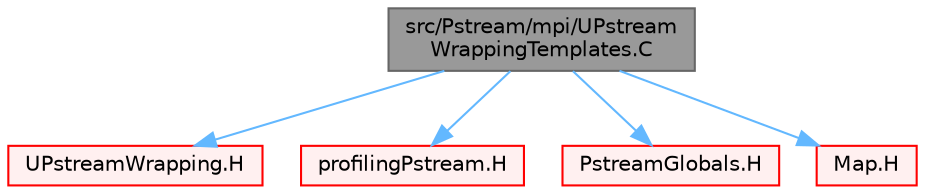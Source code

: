 digraph "src/Pstream/mpi/UPstreamWrappingTemplates.C"
{
 // LATEX_PDF_SIZE
  bgcolor="transparent";
  edge [fontname=Helvetica,fontsize=10,labelfontname=Helvetica,labelfontsize=10];
  node [fontname=Helvetica,fontsize=10,shape=box,height=0.2,width=0.4];
  Node1 [id="Node000001",label="src/Pstream/mpi/UPstream\lWrappingTemplates.C",height=0.2,width=0.4,color="gray40", fillcolor="grey60", style="filled", fontcolor="black",tooltip=" "];
  Node1 -> Node2 [id="edge1_Node000001_Node000002",color="steelblue1",style="solid",tooltip=" "];
  Node2 [id="Node000002",label="UPstreamWrapping.H",height=0.2,width=0.4,color="red", fillcolor="#FFF0F0", style="filled",URL="$UPstreamWrapping_8H.html",tooltip="Functions to wrap MPI_Bcast, MPI_Allreduce, MPI_Iallreduce etc."];
  Node1 -> Node145 [id="edge2_Node000001_Node000145",color="steelblue1",style="solid",tooltip=" "];
  Node145 [id="Node000145",label="profilingPstream.H",height=0.2,width=0.4,color="red", fillcolor="#FFF0F0", style="filled",URL="$profilingPstream_8H.html",tooltip=" "];
  Node1 -> Node151 [id="edge3_Node000001_Node000151",color="steelblue1",style="solid",tooltip=" "];
  Node151 [id="Node000151",label="PstreamGlobals.H",height=0.2,width=0.4,color="red", fillcolor="#FFF0F0", style="filled",URL="$PstreamGlobals_8H.html",tooltip=" "];
  Node1 -> Node136 [id="edge4_Node000001_Node000136",color="steelblue1",style="solid",tooltip=" "];
  Node136 [id="Node000136",label="Map.H",height=0.2,width=0.4,color="red", fillcolor="#FFF0F0", style="filled",URL="$Map_8H.html",tooltip=" "];
}
